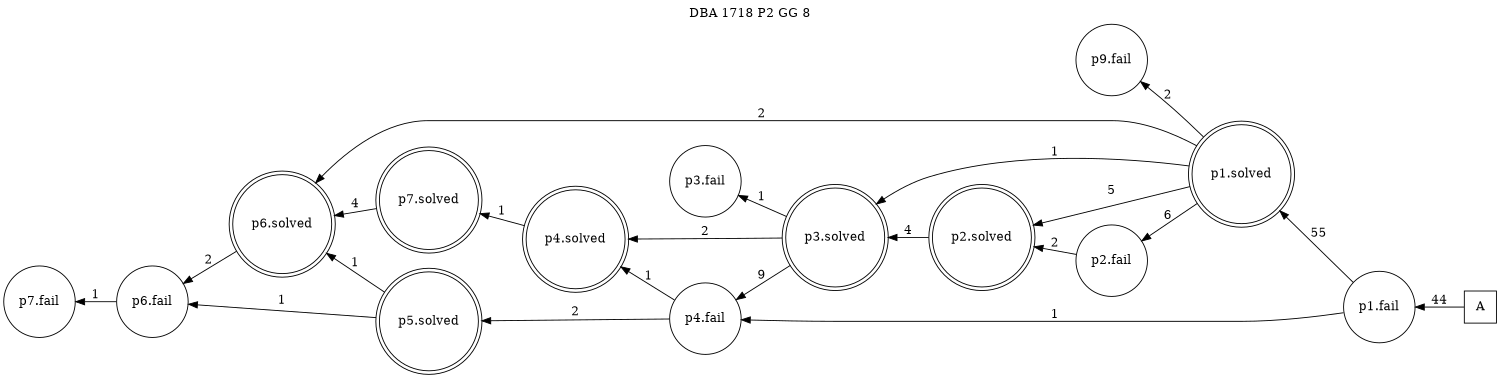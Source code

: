 digraph DBA_1718_P2_GG_8 {
labelloc="tl"
label= " DBA 1718 P2 GG 8 "
rankdir="RL";
graph [ size=" 10 , 10 !"]

"A" [shape="square" label="A"]
"p1.fail" [shape="circle" label="p1.fail"]
"p1.solved" [shape="doublecircle" label="p1.solved"]
"p2.fail" [shape="circle" label="p2.fail"]
"p2.solved" [shape="doublecircle" label="p2.solved"]
"p3.solved" [shape="doublecircle" label="p3.solved"]
"p4.fail" [shape="circle" label="p4.fail"]
"p5.solved" [shape="doublecircle" label="p5.solved"]
"p6.fail" [shape="circle" label="p6.fail"]
"p7.fail" [shape="circle" label="p7.fail"]
"p4.solved" [shape="doublecircle" label="p4.solved"]
"p7.solved" [shape="doublecircle" label="p7.solved"]
"p6.solved" [shape="doublecircle" label="p6.solved"]
"p9.fail" [shape="circle" label="p9.fail"]
"p3.fail" [shape="circle" label="p3.fail"]
"A" -> "p1.fail" [ label=44]
"p1.fail" -> "p1.solved" [ label=55]
"p1.fail" -> "p4.fail" [ label=1]
"p1.solved" -> "p2.fail" [ label=6]
"p1.solved" -> "p2.solved" [ label=5]
"p1.solved" -> "p3.solved" [ label=1]
"p1.solved" -> "p6.solved" [ label=2]
"p1.solved" -> "p9.fail" [ label=2]
"p2.fail" -> "p2.solved" [ label=2]
"p2.solved" -> "p3.solved" [ label=4]
"p3.solved" -> "p4.fail" [ label=9]
"p3.solved" -> "p4.solved" [ label=2]
"p3.solved" -> "p3.fail" [ label=1]
"p4.fail" -> "p5.solved" [ label=2]
"p4.fail" -> "p4.solved" [ label=1]
"p5.solved" -> "p6.fail" [ label=1]
"p5.solved" -> "p6.solved" [ label=1]
"p6.fail" -> "p7.fail" [ label=1]
"p4.solved" -> "p7.solved" [ label=1]
"p7.solved" -> "p6.solved" [ label=4]
"p6.solved" -> "p6.fail" [ label=2]
}
